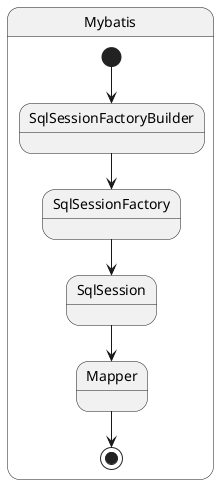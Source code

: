 @startuml

state Mybatis {
  [*] --> SqlSessionFactoryBuilder
  SqlSessionFactoryBuilder --> SqlSessionFactory
  SqlSessionFactory --> SqlSession
  SqlSession --> Mapper
  Mapper --> [*]
}


@enduml